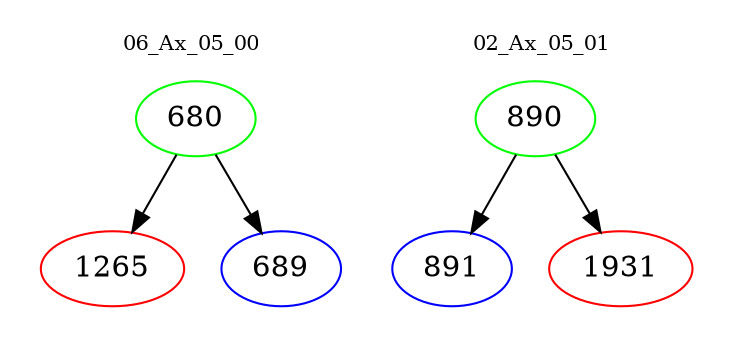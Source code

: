 digraph{
subgraph cluster_0 {
color = white
label = "06_Ax_05_00";
fontsize=10;
T0_680 [label="680", color="green"]
T0_680 -> T0_1265 [color="black"]
T0_1265 [label="1265", color="red"]
T0_680 -> T0_689 [color="black"]
T0_689 [label="689", color="blue"]
}
subgraph cluster_1 {
color = white
label = "02_Ax_05_01";
fontsize=10;
T1_890 [label="890", color="green"]
T1_890 -> T1_891 [color="black"]
T1_891 [label="891", color="blue"]
T1_890 -> T1_1931 [color="black"]
T1_1931 [label="1931", color="red"]
}
}
